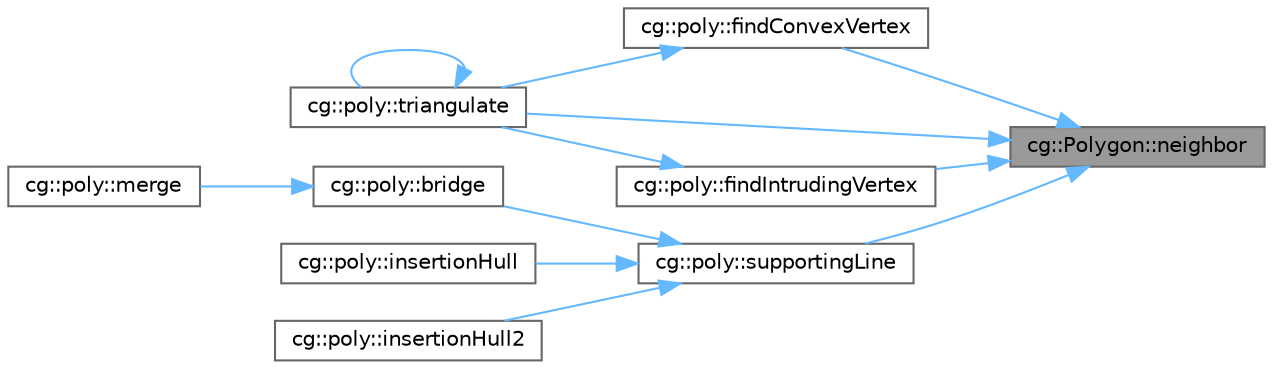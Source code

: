 digraph "cg::Polygon::neighbor"
{
 // LATEX_PDF_SIZE
  bgcolor="transparent";
  edge [fontname=Helvetica,fontsize=10,labelfontname=Helvetica,labelfontsize=10];
  node [fontname=Helvetica,fontsize=10,shape=box,height=0.2,width=0.4];
  rankdir="RL";
  Node1 [id="Node000001",label="cg::Polygon::neighbor",height=0.2,width=0.4,color="gray40", fillcolor="grey60", style="filled", fontcolor="black",tooltip=" "];
  Node1 -> Node2 [id="edge1_Node000001_Node000002",dir="back",color="steelblue1",style="solid",tooltip=" "];
  Node2 [id="Node000002",label="cg::poly::findConvexVertex",height=0.2,width=0.4,color="grey40", fillcolor="white", style="filled",URL="$namespacecg_1_1poly.html#a945e5999de1ecf941f8f68568cfde4bf",tooltip=" "];
  Node2 -> Node3 [id="edge2_Node000002_Node000003",dir="back",color="steelblue1",style="solid",tooltip=" "];
  Node3 [id="Node000003",label="cg::poly::triangulate",height=0.2,width=0.4,color="grey40", fillcolor="white", style="filled",URL="$namespacecg_1_1poly.html#ad41a44e7edbc96671ab910bca9a94ea0",tooltip=" "];
  Node3 -> Node3 [id="edge3_Node000003_Node000003",dir="back",color="steelblue1",style="solid",tooltip=" "];
  Node1 -> Node4 [id="edge4_Node000001_Node000004",dir="back",color="steelblue1",style="solid",tooltip=" "];
  Node4 [id="Node000004",label="cg::poly::findIntrudingVertex",height=0.2,width=0.4,color="grey40", fillcolor="white", style="filled",URL="$namespacecg_1_1poly.html#a54502294f218404743458228cb0fe53c",tooltip=" "];
  Node4 -> Node3 [id="edge5_Node000004_Node000003",dir="back",color="steelblue1",style="solid",tooltip=" "];
  Node1 -> Node5 [id="edge6_Node000001_Node000005",dir="back",color="steelblue1",style="solid",tooltip=" "];
  Node5 [id="Node000005",label="cg::poly::supportingLine",height=0.2,width=0.4,color="grey40", fillcolor="white", style="filled",URL="$namespacecg_1_1poly.html#a51d8ecb7157f04a89491b82262f7f660",tooltip=" "];
  Node5 -> Node6 [id="edge7_Node000005_Node000006",dir="back",color="steelblue1",style="solid",tooltip=" "];
  Node6 [id="Node000006",label="cg::poly::bridge",height=0.2,width=0.4,color="grey40", fillcolor="white", style="filled",URL="$namespacecg_1_1poly.html#ad1e461b994fc2bb3353395b59fabbb79",tooltip=" "];
  Node6 -> Node7 [id="edge8_Node000006_Node000007",dir="back",color="steelblue1",style="solid",tooltip=" "];
  Node7 [id="Node000007",label="cg::poly::merge",height=0.2,width=0.4,color="grey40", fillcolor="white", style="filled",URL="$namespacecg_1_1poly.html#a60c752bb1095374c9b2e0f477328cc28",tooltip=" "];
  Node5 -> Node8 [id="edge9_Node000005_Node000008",dir="back",color="steelblue1",style="solid",tooltip=" "];
  Node8 [id="Node000008",label="cg::poly::insertionHull",height=0.2,width=0.4,color="grey40", fillcolor="white", style="filled",URL="$namespacecg_1_1poly.html#a9c838c898a3e0fd8a1e9d36cb8f3c739",tooltip=" "];
  Node5 -> Node9 [id="edge10_Node000005_Node000009",dir="back",color="steelblue1",style="solid",tooltip=" "];
  Node9 [id="Node000009",label="cg::poly::insertionHull2",height=0.2,width=0.4,color="grey40", fillcolor="white", style="filled",URL="$namespacecg_1_1poly.html#abcf699e4474b52a9149e77073be58bc9",tooltip=" "];
  Node1 -> Node3 [id="edge11_Node000001_Node000003",dir="back",color="steelblue1",style="solid",tooltip=" "];
}
